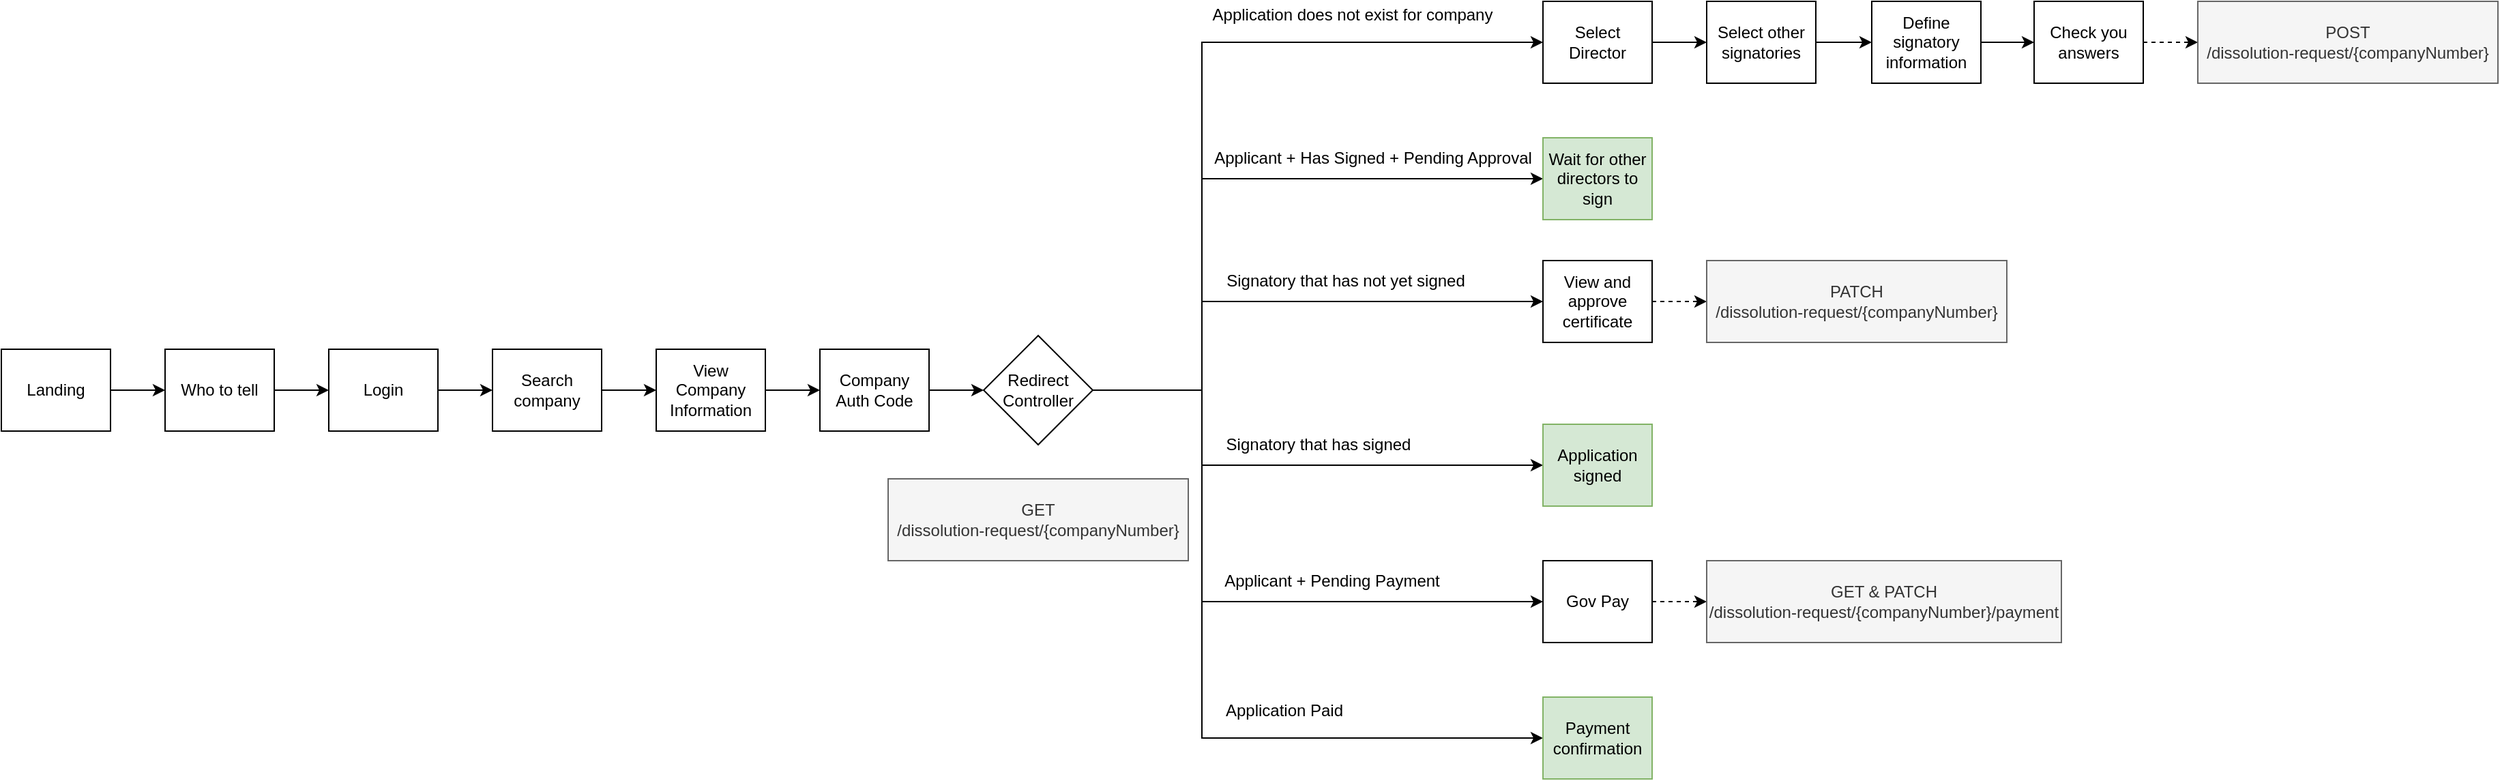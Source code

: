 <mxfile version="13.3.4" type="device"><diagram id="2hyRdqJTMf2ldPIbPBOm" name="Page-1"><mxGraphModel dx="2852" dy="1882" grid="0" gridSize="10" guides="1" tooltips="1" connect="1" arrows="1" fold="1" page="0" pageScale="1" pageWidth="827" pageHeight="1169" math="0" shadow="0"><root><mxCell id="0"/><mxCell id="1" parent="0"/><mxCell id="ydqNlyakb2fPJ7lchq2--3" style="edgeStyle=orthogonalEdgeStyle;rounded=0;orthogonalLoop=1;jettySize=auto;html=1;exitX=1;exitY=0.5;exitDx=0;exitDy=0;entryX=0;entryY=0.5;entryDx=0;entryDy=0;" edge="1" parent="1" source="ydqNlyakb2fPJ7lchq2--1" target="ydqNlyakb2fPJ7lchq2--2"><mxGeometry relative="1" as="geometry"/></mxCell><mxCell id="ydqNlyakb2fPJ7lchq2--1" value="Landing" style="rounded=0;whiteSpace=wrap;html=1;" vertex="1" parent="1"><mxGeometry x="120" y="120" width="80" height="60" as="geometry"/></mxCell><mxCell id="ydqNlyakb2fPJ7lchq2--9" style="edgeStyle=orthogonalEdgeStyle;rounded=0;orthogonalLoop=1;jettySize=auto;html=1;exitX=1;exitY=0.5;exitDx=0;exitDy=0;entryX=0;entryY=0.5;entryDx=0;entryDy=0;" edge="1" parent="1" source="ydqNlyakb2fPJ7lchq2--2" target="ydqNlyakb2fPJ7lchq2--4"><mxGeometry relative="1" as="geometry"/></mxCell><mxCell id="ydqNlyakb2fPJ7lchq2--2" value="Who to tell" style="rounded=0;whiteSpace=wrap;html=1;" vertex="1" parent="1"><mxGeometry x="240" y="120" width="80" height="60" as="geometry"/></mxCell><mxCell id="ydqNlyakb2fPJ7lchq2--10" style="edgeStyle=orthogonalEdgeStyle;rounded=0;orthogonalLoop=1;jettySize=auto;html=1;exitX=1;exitY=0.5;exitDx=0;exitDy=0;entryX=0;entryY=0.5;entryDx=0;entryDy=0;" edge="1" parent="1" source="ydqNlyakb2fPJ7lchq2--4" target="ydqNlyakb2fPJ7lchq2--5"><mxGeometry relative="1" as="geometry"/></mxCell><mxCell id="ydqNlyakb2fPJ7lchq2--4" value="Login" style="rounded=0;whiteSpace=wrap;html=1;" vertex="1" parent="1"><mxGeometry x="360" y="120" width="80" height="60" as="geometry"/></mxCell><mxCell id="ydqNlyakb2fPJ7lchq2--11" style="edgeStyle=orthogonalEdgeStyle;rounded=0;orthogonalLoop=1;jettySize=auto;html=1;exitX=1;exitY=0.5;exitDx=0;exitDy=0;entryX=0;entryY=0.5;entryDx=0;entryDy=0;" edge="1" parent="1" source="ydqNlyakb2fPJ7lchq2--5" target="ydqNlyakb2fPJ7lchq2--6"><mxGeometry relative="1" as="geometry"/></mxCell><mxCell id="ydqNlyakb2fPJ7lchq2--5" value="Search company" style="rounded=0;whiteSpace=wrap;html=1;" vertex="1" parent="1"><mxGeometry x="480" y="120" width="80" height="60" as="geometry"/></mxCell><mxCell id="ydqNlyakb2fPJ7lchq2--12" style="edgeStyle=orthogonalEdgeStyle;rounded=0;orthogonalLoop=1;jettySize=auto;html=1;exitX=1;exitY=0.5;exitDx=0;exitDy=0;entryX=0;entryY=0.5;entryDx=0;entryDy=0;" edge="1" parent="1" source="ydqNlyakb2fPJ7lchq2--6" target="ydqNlyakb2fPJ7lchq2--7"><mxGeometry relative="1" as="geometry"/></mxCell><mxCell id="ydqNlyakb2fPJ7lchq2--6" value="View Company Information" style="rounded=0;whiteSpace=wrap;html=1;" vertex="1" parent="1"><mxGeometry x="600" y="120" width="80" height="60" as="geometry"/></mxCell><mxCell id="ydqNlyakb2fPJ7lchq2--32" style="edgeStyle=orthogonalEdgeStyle;rounded=0;orthogonalLoop=1;jettySize=auto;html=1;exitX=1;exitY=0.5;exitDx=0;exitDy=0;entryX=0;entryY=0.5;entryDx=0;entryDy=0;" edge="1" parent="1" source="ydqNlyakb2fPJ7lchq2--7" target="ydqNlyakb2fPJ7lchq2--13"><mxGeometry relative="1" as="geometry"/></mxCell><mxCell id="ydqNlyakb2fPJ7lchq2--7" value="Company Auth Code" style="rounded=0;whiteSpace=wrap;html=1;" vertex="1" parent="1"><mxGeometry x="720" y="120" width="80" height="60" as="geometry"/></mxCell><mxCell id="ydqNlyakb2fPJ7lchq2--26" style="edgeStyle=orthogonalEdgeStyle;rounded=0;orthogonalLoop=1;jettySize=auto;html=1;exitX=1;exitY=0.5;exitDx=0;exitDy=0;entryX=0;entryY=0.5;entryDx=0;entryDy=0;" edge="1" parent="1" source="ydqNlyakb2fPJ7lchq2--13" target="ydqNlyakb2fPJ7lchq2--14"><mxGeometry relative="1" as="geometry"><Array as="points"><mxPoint x="1000" y="150"/><mxPoint x="1000" y="-105"/></Array></mxGeometry></mxCell><mxCell id="ydqNlyakb2fPJ7lchq2--27" style="edgeStyle=orthogonalEdgeStyle;rounded=0;orthogonalLoop=1;jettySize=auto;html=1;exitX=1;exitY=0.5;exitDx=0;exitDy=0;entryX=0;entryY=0.5;entryDx=0;entryDy=0;" edge="1" parent="1" source="ydqNlyakb2fPJ7lchq2--13" target="ydqNlyakb2fPJ7lchq2--21"><mxGeometry relative="1" as="geometry"><Array as="points"><mxPoint x="1000" y="150"/><mxPoint x="1000" y="-5"/></Array></mxGeometry></mxCell><mxCell id="ydqNlyakb2fPJ7lchq2--28" style="edgeStyle=orthogonalEdgeStyle;rounded=0;orthogonalLoop=1;jettySize=auto;html=1;exitX=1;exitY=0.5;exitDx=0;exitDy=0;entryX=0;entryY=0.5;entryDx=0;entryDy=0;" edge="1" parent="1" source="ydqNlyakb2fPJ7lchq2--13" target="ydqNlyakb2fPJ7lchq2--22"><mxGeometry relative="1" as="geometry"><Array as="points"><mxPoint x="1000" y="150"/><mxPoint x="1000" y="85"/></Array></mxGeometry></mxCell><mxCell id="ydqNlyakb2fPJ7lchq2--29" style="edgeStyle=orthogonalEdgeStyle;rounded=0;orthogonalLoop=1;jettySize=auto;html=1;exitX=1;exitY=0.5;exitDx=0;exitDy=0;entryX=0;entryY=0.5;entryDx=0;entryDy=0;" edge="1" parent="1" source="ydqNlyakb2fPJ7lchq2--13" target="ydqNlyakb2fPJ7lchq2--23"><mxGeometry relative="1" as="geometry"><Array as="points"><mxPoint x="1000" y="150"/><mxPoint x="1000" y="205"/></Array></mxGeometry></mxCell><mxCell id="ydqNlyakb2fPJ7lchq2--30" style="edgeStyle=orthogonalEdgeStyle;rounded=0;orthogonalLoop=1;jettySize=auto;html=1;exitX=1;exitY=0.5;exitDx=0;exitDy=0;entryX=0;entryY=0.5;entryDx=0;entryDy=0;" edge="1" parent="1" source="ydqNlyakb2fPJ7lchq2--13" target="ydqNlyakb2fPJ7lchq2--24"><mxGeometry relative="1" as="geometry"><Array as="points"><mxPoint x="1000" y="150"/><mxPoint x="1000" y="305"/></Array></mxGeometry></mxCell><mxCell id="ydqNlyakb2fPJ7lchq2--31" style="edgeStyle=orthogonalEdgeStyle;rounded=0;orthogonalLoop=1;jettySize=auto;html=1;exitX=1;exitY=0.5;exitDx=0;exitDy=0;entryX=0;entryY=0.5;entryDx=0;entryDy=0;" edge="1" parent="1" source="ydqNlyakb2fPJ7lchq2--13" target="ydqNlyakb2fPJ7lchq2--25"><mxGeometry relative="1" as="geometry"><Array as="points"><mxPoint x="1000" y="150"/><mxPoint x="1000" y="405"/></Array></mxGeometry></mxCell><mxCell id="ydqNlyakb2fPJ7lchq2--13" value="Redirect Controller" style="rhombus;whiteSpace=wrap;html=1;" vertex="1" parent="1"><mxGeometry x="840" y="110" width="80" height="80" as="geometry"/></mxCell><mxCell id="ydqNlyakb2fPJ7lchq2--18" style="edgeStyle=orthogonalEdgeStyle;rounded=0;orthogonalLoop=1;jettySize=auto;html=1;exitX=1;exitY=0.5;exitDx=0;exitDy=0;entryX=0;entryY=0.5;entryDx=0;entryDy=0;" edge="1" parent="1" source="ydqNlyakb2fPJ7lchq2--14" target="ydqNlyakb2fPJ7lchq2--15"><mxGeometry relative="1" as="geometry"/></mxCell><mxCell id="ydqNlyakb2fPJ7lchq2--14" value="Select Director" style="rounded=0;whiteSpace=wrap;html=1;" vertex="1" parent="1"><mxGeometry x="1250" y="-135" width="80" height="60" as="geometry"/></mxCell><mxCell id="ydqNlyakb2fPJ7lchq2--19" style="edgeStyle=orthogonalEdgeStyle;rounded=0;orthogonalLoop=1;jettySize=auto;html=1;exitX=1;exitY=0.5;exitDx=0;exitDy=0;entryX=0;entryY=0.5;entryDx=0;entryDy=0;" edge="1" parent="1" source="ydqNlyakb2fPJ7lchq2--15" target="ydqNlyakb2fPJ7lchq2--16"><mxGeometry relative="1" as="geometry"/></mxCell><mxCell id="ydqNlyakb2fPJ7lchq2--15" value="Select other signatories" style="rounded=0;whiteSpace=wrap;html=1;" vertex="1" parent="1"><mxGeometry x="1370" y="-135" width="80" height="60" as="geometry"/></mxCell><mxCell id="ydqNlyakb2fPJ7lchq2--20" style="edgeStyle=orthogonalEdgeStyle;rounded=0;orthogonalLoop=1;jettySize=auto;html=1;exitX=1;exitY=0.5;exitDx=0;exitDy=0;" edge="1" parent="1" source="ydqNlyakb2fPJ7lchq2--16" target="ydqNlyakb2fPJ7lchq2--17"><mxGeometry relative="1" as="geometry"/></mxCell><mxCell id="ydqNlyakb2fPJ7lchq2--16" value="Define signatory information" style="rounded=0;whiteSpace=wrap;html=1;" vertex="1" parent="1"><mxGeometry x="1491" y="-135" width="80" height="60" as="geometry"/></mxCell><mxCell id="ydqNlyakb2fPJ7lchq2--40" style="edgeStyle=orthogonalEdgeStyle;rounded=0;orthogonalLoop=1;jettySize=auto;html=1;exitX=1;exitY=0.5;exitDx=0;exitDy=0;entryX=0;entryY=0.5;entryDx=0;entryDy=0;dashed=1;" edge="1" parent="1" source="ydqNlyakb2fPJ7lchq2--17" target="ydqNlyakb2fPJ7lchq2--39"><mxGeometry relative="1" as="geometry"/></mxCell><mxCell id="ydqNlyakb2fPJ7lchq2--17" value="Check you answers" style="rounded=0;whiteSpace=wrap;html=1;" vertex="1" parent="1"><mxGeometry x="1610" y="-135" width="80" height="60" as="geometry"/></mxCell><mxCell id="ydqNlyakb2fPJ7lchq2--21" value="Wait for other directors to sign" style="rounded=0;whiteSpace=wrap;html=1;fillColor=#d5e8d4;strokeColor=#82b366;" vertex="1" parent="1"><mxGeometry x="1250" y="-35" width="80" height="60" as="geometry"/></mxCell><mxCell id="ydqNlyakb2fPJ7lchq2--42" style="edgeStyle=orthogonalEdgeStyle;rounded=0;orthogonalLoop=1;jettySize=auto;html=1;exitX=1;exitY=0.5;exitDx=0;exitDy=0;entryX=0;entryY=0.5;entryDx=0;entryDy=0;dashed=1;" edge="1" parent="1" source="ydqNlyakb2fPJ7lchq2--22" target="ydqNlyakb2fPJ7lchq2--41"><mxGeometry relative="1" as="geometry"/></mxCell><mxCell id="ydqNlyakb2fPJ7lchq2--22" value="View and approve certificate" style="rounded=0;whiteSpace=wrap;html=1;" vertex="1" parent="1"><mxGeometry x="1250" y="55" width="80" height="60" as="geometry"/></mxCell><mxCell id="ydqNlyakb2fPJ7lchq2--23" value="Application signed" style="rounded=0;whiteSpace=wrap;html=1;fillColor=#d5e8d4;strokeColor=#82b366;" vertex="1" parent="1"><mxGeometry x="1250" y="175" width="80" height="60" as="geometry"/></mxCell><mxCell id="ydqNlyakb2fPJ7lchq2--45" style="edgeStyle=orthogonalEdgeStyle;rounded=0;orthogonalLoop=1;jettySize=auto;html=1;exitX=1;exitY=0.5;exitDx=0;exitDy=0;entryX=0;entryY=0.5;entryDx=0;entryDy=0;dashed=1;" edge="1" parent="1" source="ydqNlyakb2fPJ7lchq2--24" target="ydqNlyakb2fPJ7lchq2--44"><mxGeometry relative="1" as="geometry"/></mxCell><mxCell id="ydqNlyakb2fPJ7lchq2--24" value="Gov Pay" style="rounded=0;whiteSpace=wrap;html=1;" vertex="1" parent="1"><mxGeometry x="1250" y="275" width="80" height="60" as="geometry"/></mxCell><mxCell id="ydqNlyakb2fPJ7lchq2--25" value="Payment confirmation" style="rounded=0;whiteSpace=wrap;html=1;fillColor=#d5e8d4;strokeColor=#82b366;" vertex="1" parent="1"><mxGeometry x="1250" y="375" width="80" height="60" as="geometry"/></mxCell><mxCell id="ydqNlyakb2fPJ7lchq2--33" value="Application does not exist for company" style="text;html=1;align=center;verticalAlign=middle;resizable=0;points=[];autosize=1;" vertex="1" parent="1"><mxGeometry x="1000" y="-135" width="220" height="20" as="geometry"/></mxCell><mxCell id="ydqNlyakb2fPJ7lchq2--34" value="Applicant + Has Signed + Pending Approval" style="text;html=1;align=center;verticalAlign=middle;resizable=0;points=[];autosize=1;" vertex="1" parent="1"><mxGeometry x="1000" y="-30" width="250" height="20" as="geometry"/></mxCell><mxCell id="ydqNlyakb2fPJ7lchq2--35" value="Signatory that has not yet signed" style="text;html=1;align=center;verticalAlign=middle;resizable=0;points=[];autosize=1;" vertex="1" parent="1"><mxGeometry x="1010" y="60" width="190" height="20" as="geometry"/></mxCell><mxCell id="ydqNlyakb2fPJ7lchq2--36" value="Signatory that has signed" style="text;html=1;align=center;verticalAlign=middle;resizable=0;points=[];autosize=1;" vertex="1" parent="1"><mxGeometry x="1010" y="180" width="150" height="20" as="geometry"/></mxCell><mxCell id="ydqNlyakb2fPJ7lchq2--37" value="Applicant + Pending Payment" style="text;html=1;align=center;verticalAlign=middle;resizable=0;points=[];autosize=1;" vertex="1" parent="1"><mxGeometry x="1010" y="280" width="170" height="20" as="geometry"/></mxCell><mxCell id="ydqNlyakb2fPJ7lchq2--38" value="Application Paid" style="text;html=1;align=center;verticalAlign=middle;resizable=0;points=[];autosize=1;" vertex="1" parent="1"><mxGeometry x="1010" y="375" width="100" height="20" as="geometry"/></mxCell><mxCell id="ydqNlyakb2fPJ7lchq2--39" value="POST&lt;br&gt;/dissolution-request/{companyNumber}" style="rounded=0;whiteSpace=wrap;html=1;fillColor=#f5f5f5;strokeColor=#666666;fontColor=#333333;" vertex="1" parent="1"><mxGeometry x="1730" y="-135" width="220" height="60" as="geometry"/></mxCell><mxCell id="ydqNlyakb2fPJ7lchq2--41" value="PATCH&lt;br&gt;/dissolution-request/{companyNumber}" style="rounded=0;whiteSpace=wrap;html=1;fillColor=#f5f5f5;strokeColor=#666666;fontColor=#333333;" vertex="1" parent="1"><mxGeometry x="1370" y="55" width="220" height="60" as="geometry"/></mxCell><mxCell id="ydqNlyakb2fPJ7lchq2--43" value="GET&lt;br&gt;/dissolution-request/{companyNumber}" style="rounded=0;whiteSpace=wrap;html=1;fillColor=#f5f5f5;strokeColor=#666666;fontColor=#333333;" vertex="1" parent="1"><mxGeometry x="770" y="215" width="220" height="60" as="geometry"/></mxCell><mxCell id="ydqNlyakb2fPJ7lchq2--44" value="GET &amp;amp; PATCH&lt;br&gt;/dissolution-request/{companyNumber}/payment" style="rounded=0;whiteSpace=wrap;html=1;fillColor=#f5f5f5;strokeColor=#666666;fontColor=#333333;" vertex="1" parent="1"><mxGeometry x="1370" y="275" width="260" height="60" as="geometry"/></mxCell></root></mxGraphModel></diagram></mxfile>
